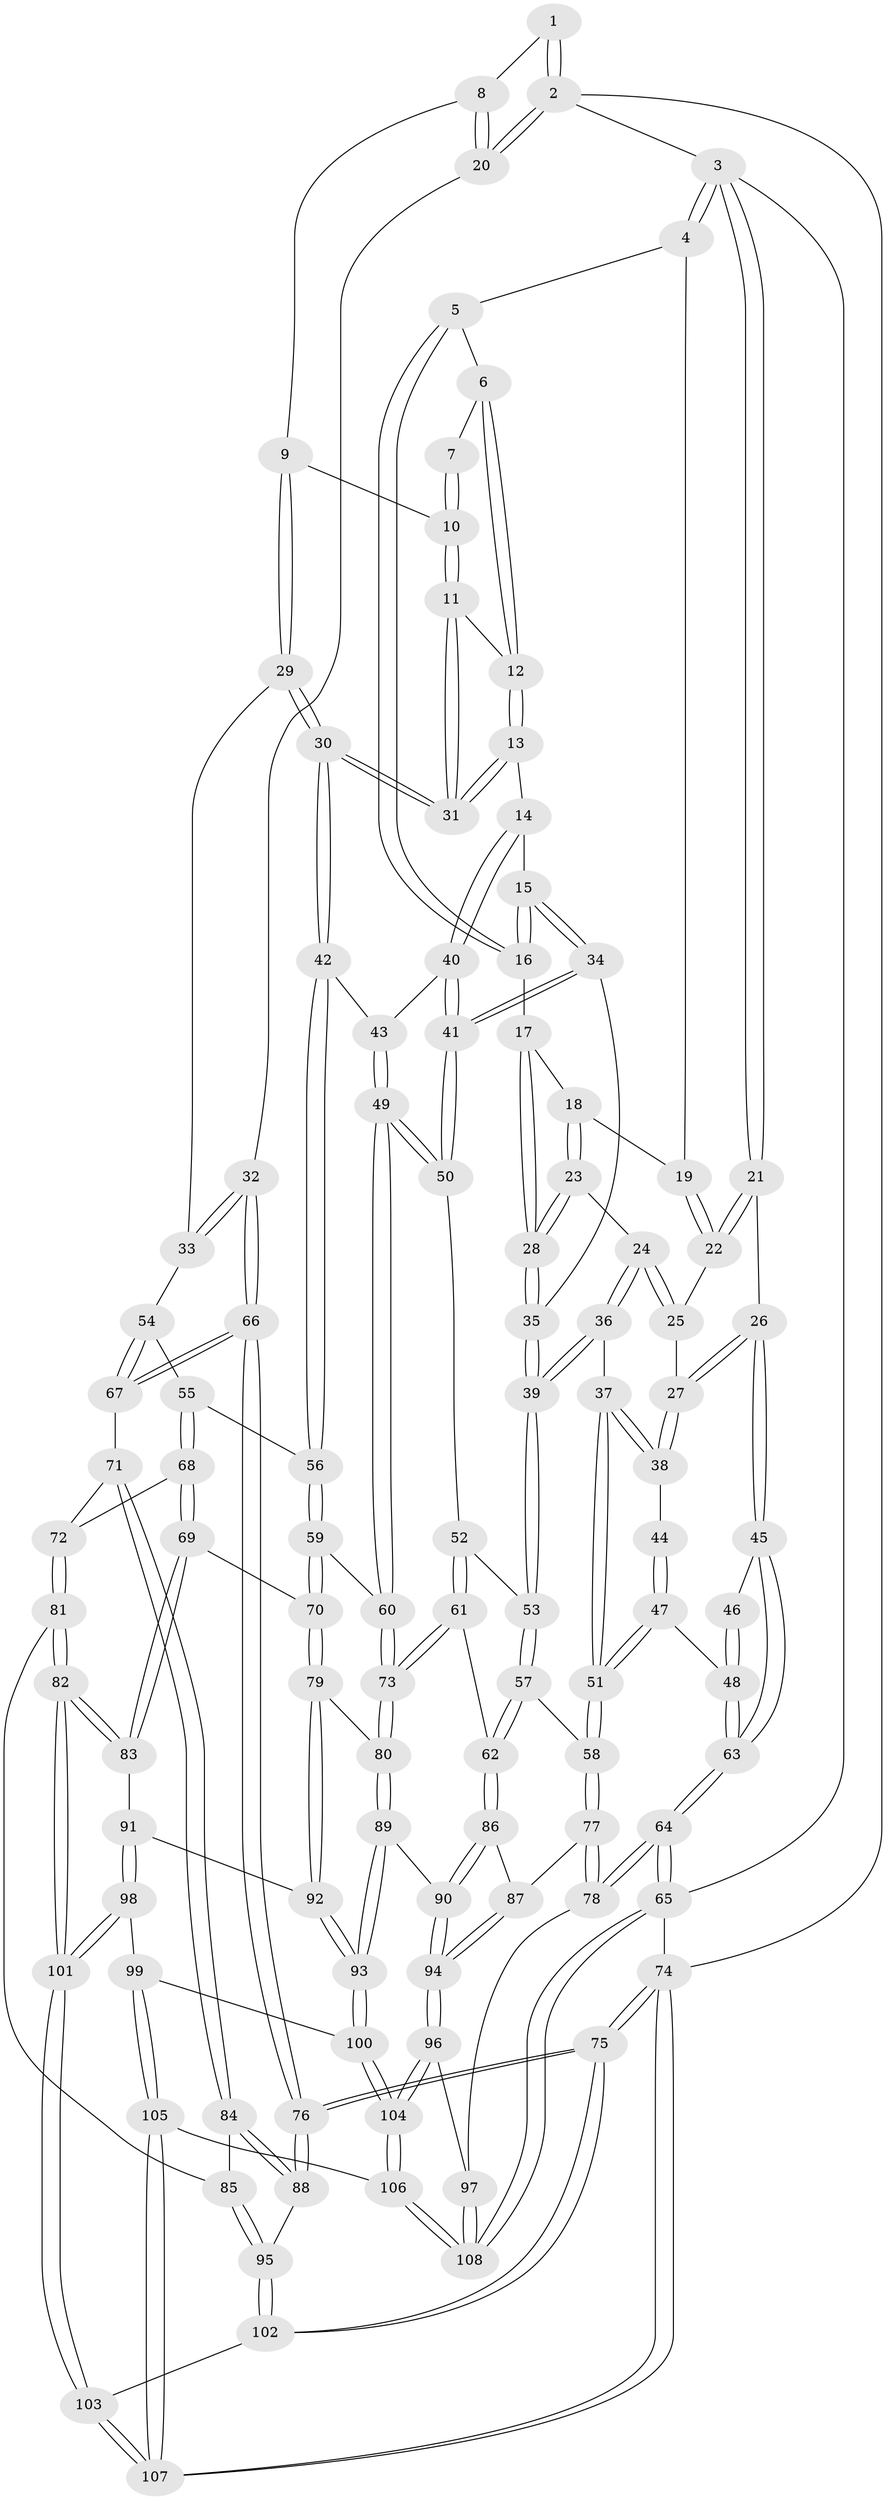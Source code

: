 // coarse degree distribution, {4: 0.375, 3: 0.125, 2: 0.015625, 6: 0.09375, 5: 0.34375, 8: 0.015625, 7: 0.03125}
// Generated by graph-tools (version 1.1) at 2025/07/03/04/25 22:07:04]
// undirected, 108 vertices, 267 edges
graph export_dot {
graph [start="1"]
  node [color=gray90,style=filled];
  1 [pos="+0.8319383065337067+0"];
  2 [pos="+1+0"];
  3 [pos="+0+0"];
  4 [pos="+0.2941596497063488+0"];
  5 [pos="+0.4370028036149638+0"];
  6 [pos="+0.5263171787247191+0"];
  7 [pos="+0.6644028050310492+0"];
  8 [pos="+0.9125144982899611+0.05832531788671739"];
  9 [pos="+0.8326617940119317+0.1247231386129219"];
  10 [pos="+0.7763166985409429+0.09597410359494689"];
  11 [pos="+0.6803983791378143+0.16049496332938928"];
  12 [pos="+0.5740141925717958+0.021800037369803706"];
  13 [pos="+0.5281672553662791+0.20975923771484858"];
  14 [pos="+0.5223284736268722+0.21143833492063294"];
  15 [pos="+0.45603269238503946+0.18699197604824452"];
  16 [pos="+0.43693463913162284+0.15584298338158808"];
  17 [pos="+0.34686307953955875+0.1564253852881743"];
  18 [pos="+0.27886891206474385+0.049668890737972024"];
  19 [pos="+0.2673104037766516+0"];
  20 [pos="+1+0.17985881252243613"];
  21 [pos="+0+0"];
  22 [pos="+0.12842824246594955+0.11256389446177549"];
  23 [pos="+0.2475235318465628+0.151848147459283"];
  24 [pos="+0.19412061292996824+0.20212368194138652"];
  25 [pos="+0.12536941108489438+0.12833492753175776"];
  26 [pos="+0+0.07179632137999922"];
  27 [pos="+0.06675739743077137+0.17848963198523027"];
  28 [pos="+0.32557969273128706+0.2453177727179165"];
  29 [pos="+0.8691402624635175+0.2564461557999631"];
  30 [pos="+0.6702021550161275+0.2748944574876957"];
  31 [pos="+0.6589822140430025+0.2548111055377314"];
  32 [pos="+1+0.25239367339292634"];
  33 [pos="+0.8780501738923802+0.2628500723283719"];
  34 [pos="+0.34709771769592723+0.28236323572626626"];
  35 [pos="+0.3303660604504077+0.27933543683583323"];
  36 [pos="+0.1839029984563921+0.3036033713942186"];
  37 [pos="+0.1798853876916117+0.30483827118740203"];
  38 [pos="+0.10238723221167627+0.27378953615836543"];
  39 [pos="+0.24970500600945117+0.3210704580343198"];
  40 [pos="+0.4978513261166456+0.2724504687946482"];
  41 [pos="+0.4287604602896502+0.3483218113893398"];
  42 [pos="+0.6616434662197921+0.3179288199677064"];
  43 [pos="+0.5401334509631633+0.3281064085548995"];
  44 [pos="+0.059485322156095304+0.2881412927844711"];
  45 [pos="+0+0.23460814891070386"];
  46 [pos="+0.05449412878073702+0.2888793145934569"];
  47 [pos="+0.05472182355527853+0.45838767421558596"];
  48 [pos="+0+0.44422573889326944"];
  49 [pos="+0.4605213005528159+0.44051690788402736"];
  50 [pos="+0.4561562915891353+0.43508028411666405"];
  51 [pos="+0.08906672758294572+0.4688968785124258"];
  52 [pos="+0.31299275133616394+0.4212697780476045"];
  53 [pos="+0.25152021560045223+0.3271912110370399"];
  54 [pos="+0.8441046038514212+0.40966792889099685"];
  55 [pos="+0.8169681536193376+0.4269397896445837"];
  56 [pos="+0.6625555612769691+0.37104789155898094"];
  57 [pos="+0.2095444942636026+0.5367179565258058"];
  58 [pos="+0.10264965785767259+0.48880622212937896"];
  59 [pos="+0.5989600532316426+0.4793293029247626"];
  60 [pos="+0.46682071306009126+0.45200705888988657"];
  61 [pos="+0.2563052807059196+0.5518352690638431"];
  62 [pos="+0.2337218070875808+0.5569753117248852"];
  63 [pos="+0+0.4357333181034312"];
  64 [pos="+0+0.7395069704361118"];
  65 [pos="+0+1"];
  66 [pos="+1+0.5079670208605119"];
  67 [pos="+1+0.5097006506218041"];
  68 [pos="+0.7953691696852706+0.5031785140012665"];
  69 [pos="+0.6429252500953249+0.5625224419016587"];
  70 [pos="+0.6396117722819401+0.5597180041047007"];
  71 [pos="+0.9197589934308231+0.5596199694781816"];
  72 [pos="+0.8432645135841847+0.5593600275503331"];
  73 [pos="+0.3892392318670021+0.570661916491024"];
  74 [pos="+1+1"];
  75 [pos="+1+1"];
  76 [pos="+1+0.6247718158749688"];
  77 [pos="+0.01597346929164112+0.6861245924541769"];
  78 [pos="+0+0.6966018634237019"];
  79 [pos="+0.4572027619158922+0.6651810186664552"];
  80 [pos="+0.39797452289111956+0.592169779867586"];
  81 [pos="+0.7709943190216513+0.7092349490273627"];
  82 [pos="+0.7334467866754814+0.7214814059123339"];
  83 [pos="+0.6554179587497229+0.5924361745792731"];
  84 [pos="+0.8908714508724217+0.6787128651503318"];
  85 [pos="+0.8397499842902094+0.714225905321166"];
  86 [pos="+0.22519709419196052+0.5905408074434113"];
  87 [pos="+0.04222936579525445+0.6894167925197545"];
  88 [pos="+1+0.6739455887257165"];
  89 [pos="+0.25601526386316703+0.7792234299063573"];
  90 [pos="+0.24497457186651053+0.7778171340193829"];
  91 [pos="+0.5088847158809467+0.7465708177130427"];
  92 [pos="+0.46086800461624944+0.6963192887232372"];
  93 [pos="+0.31118976087717987+0.7997861195048094"];
  94 [pos="+0.2331273491348806+0.7838929604656617"];
  95 [pos="+0.9242436952768166+0.7893504765253491"];
  96 [pos="+0.17518071307544142+0.8691206357154004"];
  97 [pos="+0.1363590662561062+0.8979719854351879"];
  98 [pos="+0.5102942172268946+0.7488240514248308"];
  99 [pos="+0.40630840309356725+0.8781138202918422"];
  100 [pos="+0.34891222630532476+0.8462173002053068"];
  101 [pos="+0.67359462236262+0.8606039729104934"];
  102 [pos="+0.9311786688469321+0.865928989756224"];
  103 [pos="+0.6770903700852765+0.9118327709346201"];
  104 [pos="+0.29062852509366327+0.9749581139298016"];
  105 [pos="+0.5980981299525369+1"];
  106 [pos="+0.33761738189243634+1"];
  107 [pos="+0.6172724384146467+1"];
  108 [pos="+0+1"];
  1 -- 2;
  1 -- 2;
  1 -- 8;
  2 -- 3;
  2 -- 20;
  2 -- 20;
  2 -- 74;
  3 -- 4;
  3 -- 4;
  3 -- 21;
  3 -- 21;
  3 -- 65;
  4 -- 5;
  4 -- 19;
  5 -- 6;
  5 -- 16;
  5 -- 16;
  6 -- 7;
  6 -- 12;
  6 -- 12;
  7 -- 10;
  7 -- 10;
  8 -- 9;
  8 -- 20;
  8 -- 20;
  9 -- 10;
  9 -- 29;
  9 -- 29;
  10 -- 11;
  10 -- 11;
  11 -- 12;
  11 -- 31;
  11 -- 31;
  12 -- 13;
  12 -- 13;
  13 -- 14;
  13 -- 31;
  13 -- 31;
  14 -- 15;
  14 -- 40;
  14 -- 40;
  15 -- 16;
  15 -- 16;
  15 -- 34;
  15 -- 34;
  16 -- 17;
  17 -- 18;
  17 -- 28;
  17 -- 28;
  18 -- 19;
  18 -- 23;
  18 -- 23;
  19 -- 22;
  19 -- 22;
  20 -- 32;
  21 -- 22;
  21 -- 22;
  21 -- 26;
  22 -- 25;
  23 -- 24;
  23 -- 28;
  23 -- 28;
  24 -- 25;
  24 -- 25;
  24 -- 36;
  24 -- 36;
  25 -- 27;
  26 -- 27;
  26 -- 27;
  26 -- 45;
  26 -- 45;
  27 -- 38;
  27 -- 38;
  28 -- 35;
  28 -- 35;
  29 -- 30;
  29 -- 30;
  29 -- 33;
  30 -- 31;
  30 -- 31;
  30 -- 42;
  30 -- 42;
  32 -- 33;
  32 -- 33;
  32 -- 66;
  32 -- 66;
  33 -- 54;
  34 -- 35;
  34 -- 41;
  34 -- 41;
  35 -- 39;
  35 -- 39;
  36 -- 37;
  36 -- 39;
  36 -- 39;
  37 -- 38;
  37 -- 38;
  37 -- 51;
  37 -- 51;
  38 -- 44;
  39 -- 53;
  39 -- 53;
  40 -- 41;
  40 -- 41;
  40 -- 43;
  41 -- 50;
  41 -- 50;
  42 -- 43;
  42 -- 56;
  42 -- 56;
  43 -- 49;
  43 -- 49;
  44 -- 47;
  44 -- 47;
  45 -- 46;
  45 -- 63;
  45 -- 63;
  46 -- 48;
  46 -- 48;
  47 -- 48;
  47 -- 51;
  47 -- 51;
  48 -- 63;
  48 -- 63;
  49 -- 50;
  49 -- 50;
  49 -- 60;
  49 -- 60;
  50 -- 52;
  51 -- 58;
  51 -- 58;
  52 -- 53;
  52 -- 61;
  52 -- 61;
  53 -- 57;
  53 -- 57;
  54 -- 55;
  54 -- 67;
  54 -- 67;
  55 -- 56;
  55 -- 68;
  55 -- 68;
  56 -- 59;
  56 -- 59;
  57 -- 58;
  57 -- 62;
  57 -- 62;
  58 -- 77;
  58 -- 77;
  59 -- 60;
  59 -- 70;
  59 -- 70;
  60 -- 73;
  60 -- 73;
  61 -- 62;
  61 -- 73;
  61 -- 73;
  62 -- 86;
  62 -- 86;
  63 -- 64;
  63 -- 64;
  64 -- 65;
  64 -- 65;
  64 -- 78;
  64 -- 78;
  65 -- 108;
  65 -- 108;
  65 -- 74;
  66 -- 67;
  66 -- 67;
  66 -- 76;
  66 -- 76;
  67 -- 71;
  68 -- 69;
  68 -- 69;
  68 -- 72;
  69 -- 70;
  69 -- 83;
  69 -- 83;
  70 -- 79;
  70 -- 79;
  71 -- 72;
  71 -- 84;
  71 -- 84;
  72 -- 81;
  72 -- 81;
  73 -- 80;
  73 -- 80;
  74 -- 75;
  74 -- 75;
  74 -- 107;
  74 -- 107;
  75 -- 76;
  75 -- 76;
  75 -- 102;
  75 -- 102;
  76 -- 88;
  76 -- 88;
  77 -- 78;
  77 -- 78;
  77 -- 87;
  78 -- 97;
  79 -- 80;
  79 -- 92;
  79 -- 92;
  80 -- 89;
  80 -- 89;
  81 -- 82;
  81 -- 82;
  81 -- 85;
  82 -- 83;
  82 -- 83;
  82 -- 101;
  82 -- 101;
  83 -- 91;
  84 -- 85;
  84 -- 88;
  84 -- 88;
  85 -- 95;
  85 -- 95;
  86 -- 87;
  86 -- 90;
  86 -- 90;
  87 -- 94;
  87 -- 94;
  88 -- 95;
  89 -- 90;
  89 -- 93;
  89 -- 93;
  90 -- 94;
  90 -- 94;
  91 -- 92;
  91 -- 98;
  91 -- 98;
  92 -- 93;
  92 -- 93;
  93 -- 100;
  93 -- 100;
  94 -- 96;
  94 -- 96;
  95 -- 102;
  95 -- 102;
  96 -- 97;
  96 -- 104;
  96 -- 104;
  97 -- 108;
  97 -- 108;
  98 -- 99;
  98 -- 101;
  98 -- 101;
  99 -- 100;
  99 -- 105;
  99 -- 105;
  100 -- 104;
  100 -- 104;
  101 -- 103;
  101 -- 103;
  102 -- 103;
  103 -- 107;
  103 -- 107;
  104 -- 106;
  104 -- 106;
  105 -- 106;
  105 -- 107;
  105 -- 107;
  106 -- 108;
  106 -- 108;
}
